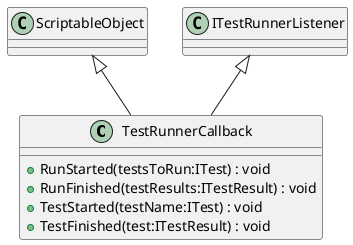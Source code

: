 @startuml
class TestRunnerCallback {
    + RunStarted(testsToRun:ITest) : void
    + RunFinished(testResults:ITestResult) : void
    + TestStarted(testName:ITest) : void
    + TestFinished(test:ITestResult) : void
}
ScriptableObject <|-- TestRunnerCallback
ITestRunnerListener <|-- TestRunnerCallback
@enduml
